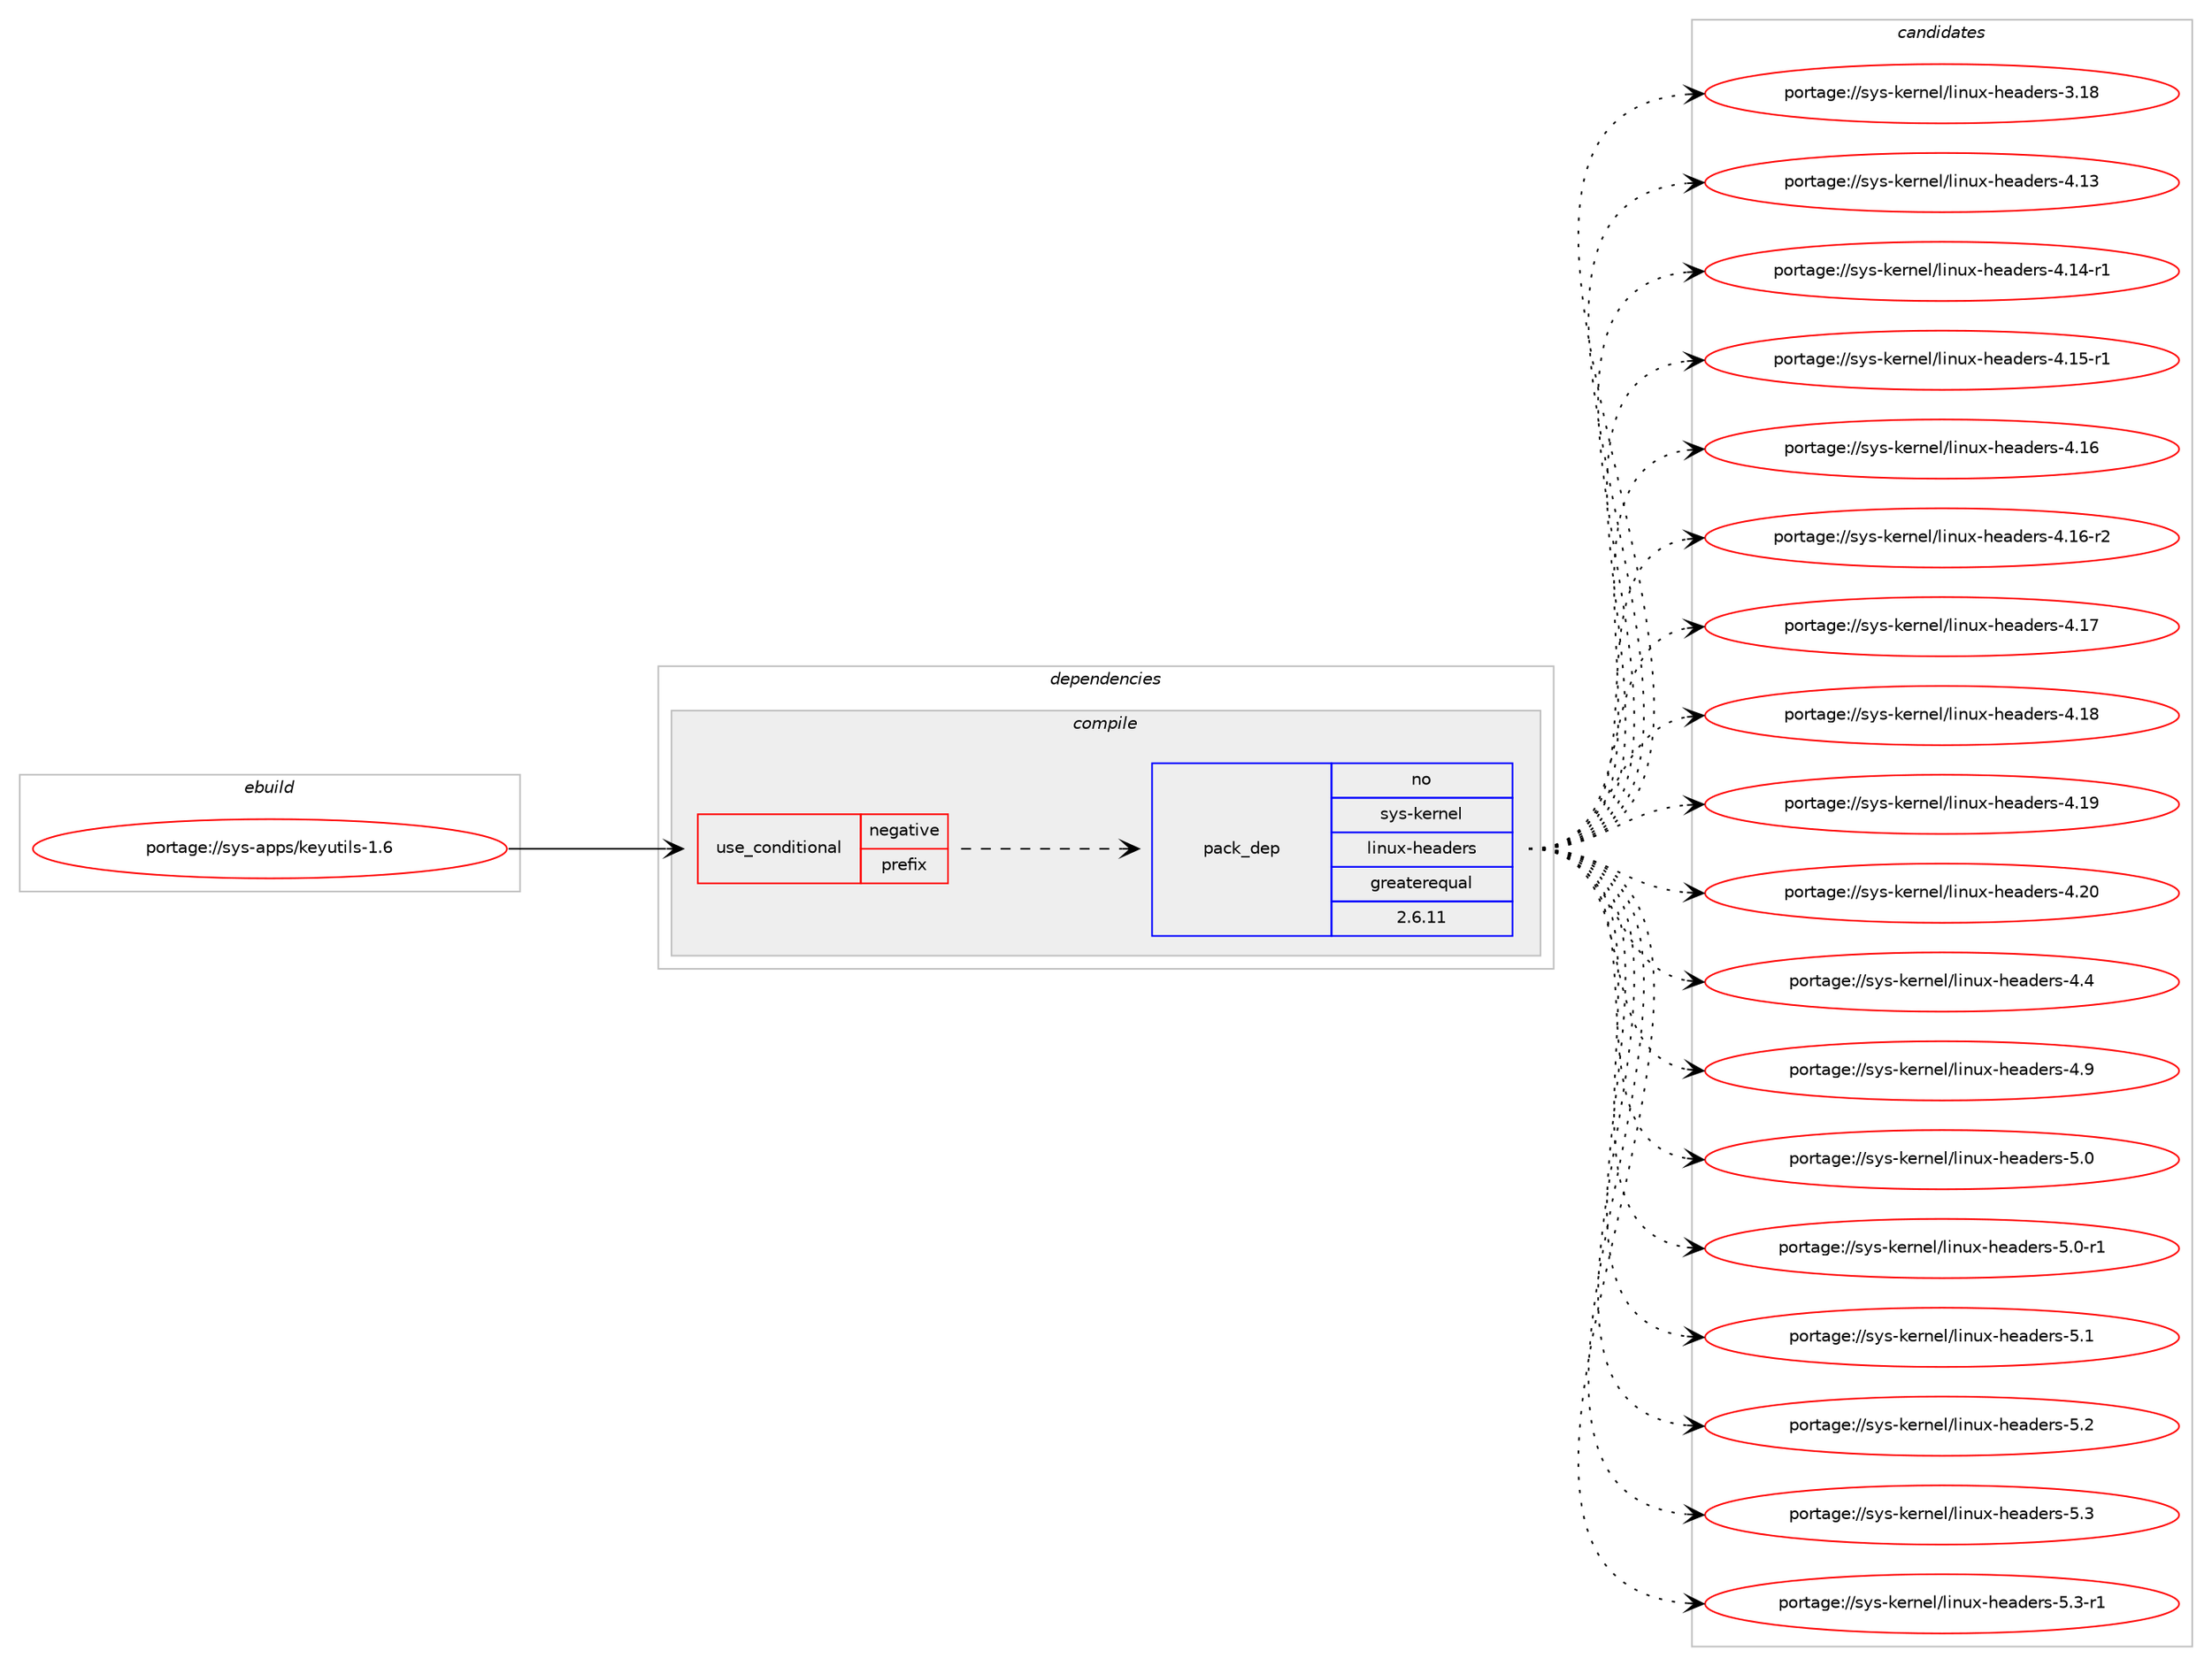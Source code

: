 digraph prolog {

# *************
# Graph options
# *************

newrank=true;
concentrate=true;
compound=true;
graph [rankdir=LR,fontname=Helvetica,fontsize=10,ranksep=1.5];#, ranksep=2.5, nodesep=0.2];
edge  [arrowhead=vee];
node  [fontname=Helvetica,fontsize=10];

# **********
# The ebuild
# **********

subgraph cluster_leftcol {
color=gray;
rank=same;
label=<<i>ebuild</i>>;
id [label="portage://sys-apps/keyutils-1.6", color=red, width=4, href="../sys-apps/keyutils-1.6.svg"];
}

# ****************
# The dependencies
# ****************

subgraph cluster_midcol {
color=gray;
label=<<i>dependencies</i>>;
subgraph cluster_compile {
fillcolor="#eeeeee";
style=filled;
label=<<i>compile</i>>;
subgraph cond99416 {
dependency408870 [label=<<TABLE BORDER="0" CELLBORDER="1" CELLSPACING="0" CELLPADDING="4"><TR><TD ROWSPAN="3" CELLPADDING="10">use_conditional</TD></TR><TR><TD>negative</TD></TR><TR><TD>prefix</TD></TR></TABLE>>, shape=none, color=red];
subgraph pack302618 {
dependency408871 [label=<<TABLE BORDER="0" CELLBORDER="1" CELLSPACING="0" CELLPADDING="4" WIDTH="220"><TR><TD ROWSPAN="6" CELLPADDING="30">pack_dep</TD></TR><TR><TD WIDTH="110">no</TD></TR><TR><TD>sys-kernel</TD></TR><TR><TD>linux-headers</TD></TR><TR><TD>greaterequal</TD></TR><TR><TD>2.6.11</TD></TR></TABLE>>, shape=none, color=blue];
}
dependency408870:e -> dependency408871:w [weight=20,style="dashed",arrowhead="vee"];
}
id:e -> dependency408870:w [weight=20,style="solid",arrowhead="vee"];
}
subgraph cluster_compileandrun {
fillcolor="#eeeeee";
style=filled;
label=<<i>compile and run</i>>;
}
subgraph cluster_run {
fillcolor="#eeeeee";
style=filled;
label=<<i>run</i>>;
}
}

# **************
# The candidates
# **************

subgraph cluster_choices {
rank=same;
color=gray;
label=<<i>candidates</i>>;

subgraph choice302618 {
color=black;
nodesep=1;
choiceportage115121115451071011141101011084710810511011712045104101971001011141154551464956 [label="portage://sys-kernel/linux-headers-3.18", color=red, width=4,href="../sys-kernel/linux-headers-3.18.svg"];
choiceportage115121115451071011141101011084710810511011712045104101971001011141154552464951 [label="portage://sys-kernel/linux-headers-4.13", color=red, width=4,href="../sys-kernel/linux-headers-4.13.svg"];
choiceportage1151211154510710111411010110847108105110117120451041019710010111411545524649524511449 [label="portage://sys-kernel/linux-headers-4.14-r1", color=red, width=4,href="../sys-kernel/linux-headers-4.14-r1.svg"];
choiceportage1151211154510710111411010110847108105110117120451041019710010111411545524649534511449 [label="portage://sys-kernel/linux-headers-4.15-r1", color=red, width=4,href="../sys-kernel/linux-headers-4.15-r1.svg"];
choiceportage115121115451071011141101011084710810511011712045104101971001011141154552464954 [label="portage://sys-kernel/linux-headers-4.16", color=red, width=4,href="../sys-kernel/linux-headers-4.16.svg"];
choiceportage1151211154510710111411010110847108105110117120451041019710010111411545524649544511450 [label="portage://sys-kernel/linux-headers-4.16-r2", color=red, width=4,href="../sys-kernel/linux-headers-4.16-r2.svg"];
choiceportage115121115451071011141101011084710810511011712045104101971001011141154552464955 [label="portage://sys-kernel/linux-headers-4.17", color=red, width=4,href="../sys-kernel/linux-headers-4.17.svg"];
choiceportage115121115451071011141101011084710810511011712045104101971001011141154552464956 [label="portage://sys-kernel/linux-headers-4.18", color=red, width=4,href="../sys-kernel/linux-headers-4.18.svg"];
choiceportage115121115451071011141101011084710810511011712045104101971001011141154552464957 [label="portage://sys-kernel/linux-headers-4.19", color=red, width=4,href="../sys-kernel/linux-headers-4.19.svg"];
choiceportage115121115451071011141101011084710810511011712045104101971001011141154552465048 [label="portage://sys-kernel/linux-headers-4.20", color=red, width=4,href="../sys-kernel/linux-headers-4.20.svg"];
choiceportage1151211154510710111411010110847108105110117120451041019710010111411545524652 [label="portage://sys-kernel/linux-headers-4.4", color=red, width=4,href="../sys-kernel/linux-headers-4.4.svg"];
choiceportage1151211154510710111411010110847108105110117120451041019710010111411545524657 [label="portage://sys-kernel/linux-headers-4.9", color=red, width=4,href="../sys-kernel/linux-headers-4.9.svg"];
choiceportage1151211154510710111411010110847108105110117120451041019710010111411545534648 [label="portage://sys-kernel/linux-headers-5.0", color=red, width=4,href="../sys-kernel/linux-headers-5.0.svg"];
choiceportage11512111545107101114110101108471081051101171204510410197100101114115455346484511449 [label="portage://sys-kernel/linux-headers-5.0-r1", color=red, width=4,href="../sys-kernel/linux-headers-5.0-r1.svg"];
choiceportage1151211154510710111411010110847108105110117120451041019710010111411545534649 [label="portage://sys-kernel/linux-headers-5.1", color=red, width=4,href="../sys-kernel/linux-headers-5.1.svg"];
choiceportage1151211154510710111411010110847108105110117120451041019710010111411545534650 [label="portage://sys-kernel/linux-headers-5.2", color=red, width=4,href="../sys-kernel/linux-headers-5.2.svg"];
choiceportage1151211154510710111411010110847108105110117120451041019710010111411545534651 [label="portage://sys-kernel/linux-headers-5.3", color=red, width=4,href="../sys-kernel/linux-headers-5.3.svg"];
choiceportage11512111545107101114110101108471081051101171204510410197100101114115455346514511449 [label="portage://sys-kernel/linux-headers-5.3-r1", color=red, width=4,href="../sys-kernel/linux-headers-5.3-r1.svg"];
dependency408871:e -> choiceportage115121115451071011141101011084710810511011712045104101971001011141154551464956:w [style=dotted,weight="100"];
dependency408871:e -> choiceportage115121115451071011141101011084710810511011712045104101971001011141154552464951:w [style=dotted,weight="100"];
dependency408871:e -> choiceportage1151211154510710111411010110847108105110117120451041019710010111411545524649524511449:w [style=dotted,weight="100"];
dependency408871:e -> choiceportage1151211154510710111411010110847108105110117120451041019710010111411545524649534511449:w [style=dotted,weight="100"];
dependency408871:e -> choiceportage115121115451071011141101011084710810511011712045104101971001011141154552464954:w [style=dotted,weight="100"];
dependency408871:e -> choiceportage1151211154510710111411010110847108105110117120451041019710010111411545524649544511450:w [style=dotted,weight="100"];
dependency408871:e -> choiceportage115121115451071011141101011084710810511011712045104101971001011141154552464955:w [style=dotted,weight="100"];
dependency408871:e -> choiceportage115121115451071011141101011084710810511011712045104101971001011141154552464956:w [style=dotted,weight="100"];
dependency408871:e -> choiceportage115121115451071011141101011084710810511011712045104101971001011141154552464957:w [style=dotted,weight="100"];
dependency408871:e -> choiceportage115121115451071011141101011084710810511011712045104101971001011141154552465048:w [style=dotted,weight="100"];
dependency408871:e -> choiceportage1151211154510710111411010110847108105110117120451041019710010111411545524652:w [style=dotted,weight="100"];
dependency408871:e -> choiceportage1151211154510710111411010110847108105110117120451041019710010111411545524657:w [style=dotted,weight="100"];
dependency408871:e -> choiceportage1151211154510710111411010110847108105110117120451041019710010111411545534648:w [style=dotted,weight="100"];
dependency408871:e -> choiceportage11512111545107101114110101108471081051101171204510410197100101114115455346484511449:w [style=dotted,weight="100"];
dependency408871:e -> choiceportage1151211154510710111411010110847108105110117120451041019710010111411545534649:w [style=dotted,weight="100"];
dependency408871:e -> choiceportage1151211154510710111411010110847108105110117120451041019710010111411545534650:w [style=dotted,weight="100"];
dependency408871:e -> choiceportage1151211154510710111411010110847108105110117120451041019710010111411545534651:w [style=dotted,weight="100"];
dependency408871:e -> choiceportage11512111545107101114110101108471081051101171204510410197100101114115455346514511449:w [style=dotted,weight="100"];
}
}

}
